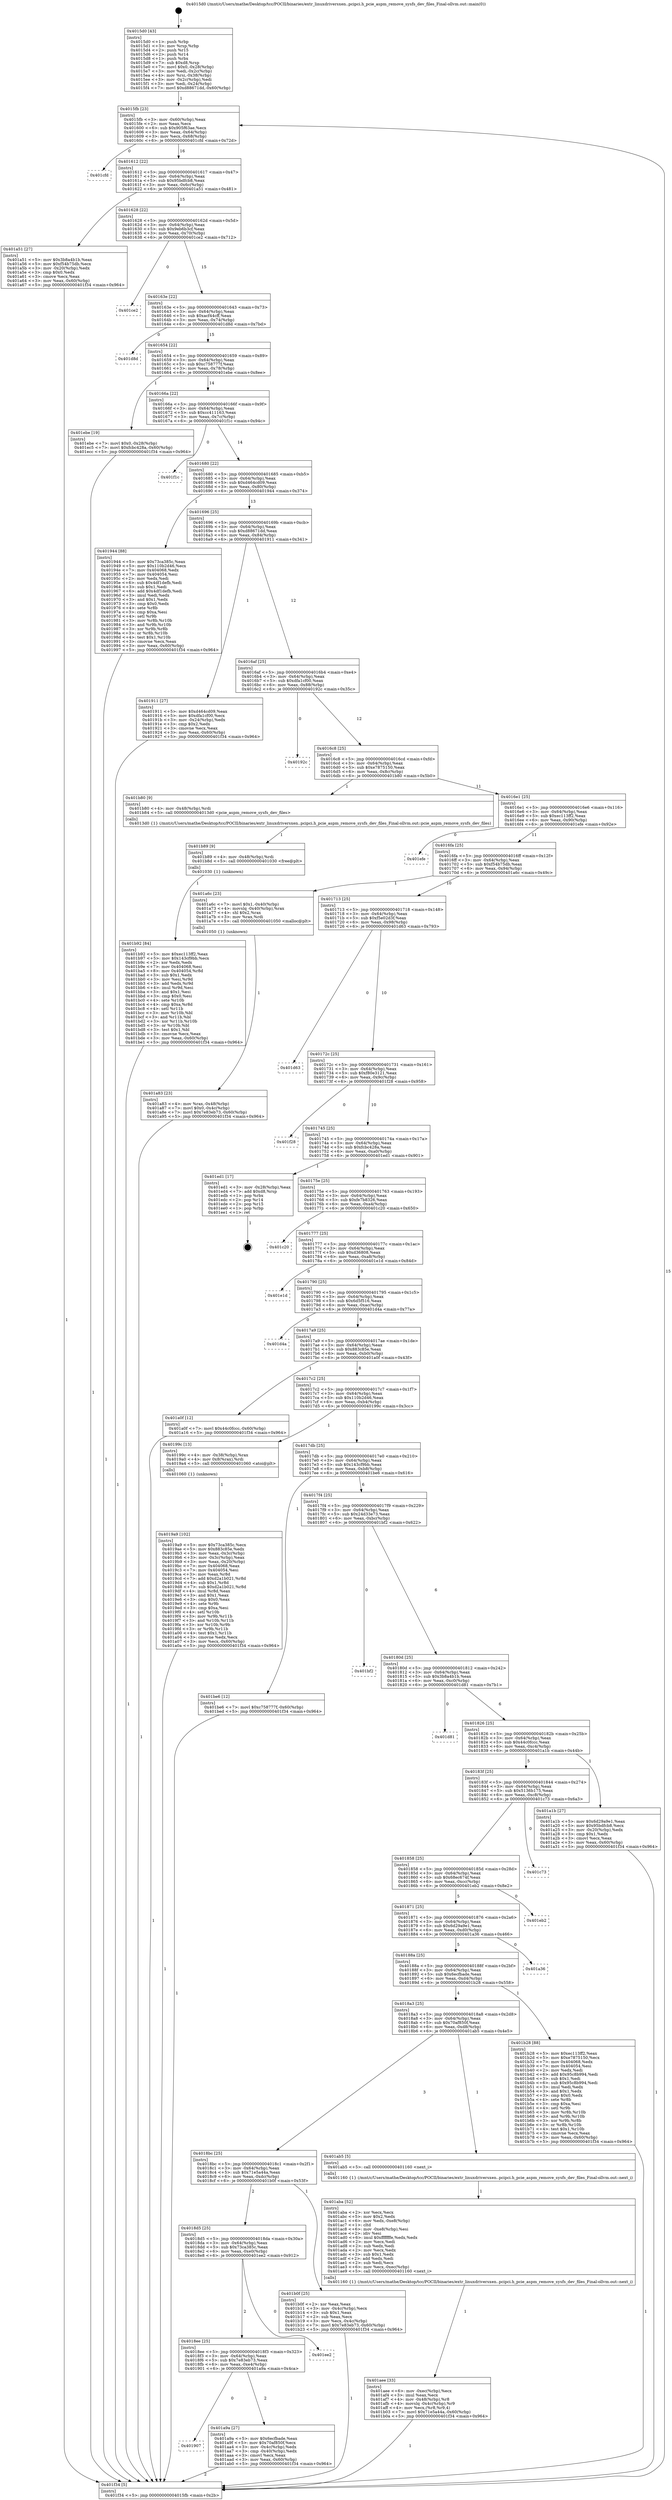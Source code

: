 digraph "0x4015d0" {
  label = "0x4015d0 (/mnt/c/Users/mathe/Desktop/tcc/POCII/binaries/extr_linuxdriversxen..pcipci.h_pcie_aspm_remove_sysfs_dev_files_Final-ollvm.out::main(0))"
  labelloc = "t"
  node[shape=record]

  Entry [label="",width=0.3,height=0.3,shape=circle,fillcolor=black,style=filled]
  "0x4015fb" [label="{
     0x4015fb [23]\l
     | [instrs]\l
     &nbsp;&nbsp;0x4015fb \<+3\>: mov -0x60(%rbp),%eax\l
     &nbsp;&nbsp;0x4015fe \<+2\>: mov %eax,%ecx\l
     &nbsp;&nbsp;0x401600 \<+6\>: sub $0x905f63ae,%ecx\l
     &nbsp;&nbsp;0x401606 \<+3\>: mov %eax,-0x64(%rbp)\l
     &nbsp;&nbsp;0x401609 \<+3\>: mov %ecx,-0x68(%rbp)\l
     &nbsp;&nbsp;0x40160c \<+6\>: je 0000000000401cfd \<main+0x72d\>\l
  }"]
  "0x401cfd" [label="{
     0x401cfd\l
  }", style=dashed]
  "0x401612" [label="{
     0x401612 [22]\l
     | [instrs]\l
     &nbsp;&nbsp;0x401612 \<+5\>: jmp 0000000000401617 \<main+0x47\>\l
     &nbsp;&nbsp;0x401617 \<+3\>: mov -0x64(%rbp),%eax\l
     &nbsp;&nbsp;0x40161a \<+5\>: sub $0x95bdfcb8,%eax\l
     &nbsp;&nbsp;0x40161f \<+3\>: mov %eax,-0x6c(%rbp)\l
     &nbsp;&nbsp;0x401622 \<+6\>: je 0000000000401a51 \<main+0x481\>\l
  }"]
  Exit [label="",width=0.3,height=0.3,shape=circle,fillcolor=black,style=filled,peripheries=2]
  "0x401a51" [label="{
     0x401a51 [27]\l
     | [instrs]\l
     &nbsp;&nbsp;0x401a51 \<+5\>: mov $0x3b8a4b1b,%eax\l
     &nbsp;&nbsp;0x401a56 \<+5\>: mov $0xf54b75db,%ecx\l
     &nbsp;&nbsp;0x401a5b \<+3\>: mov -0x20(%rbp),%edx\l
     &nbsp;&nbsp;0x401a5e \<+3\>: cmp $0x0,%edx\l
     &nbsp;&nbsp;0x401a61 \<+3\>: cmove %ecx,%eax\l
     &nbsp;&nbsp;0x401a64 \<+3\>: mov %eax,-0x60(%rbp)\l
     &nbsp;&nbsp;0x401a67 \<+5\>: jmp 0000000000401f34 \<main+0x964\>\l
  }"]
  "0x401628" [label="{
     0x401628 [22]\l
     | [instrs]\l
     &nbsp;&nbsp;0x401628 \<+5\>: jmp 000000000040162d \<main+0x5d\>\l
     &nbsp;&nbsp;0x40162d \<+3\>: mov -0x64(%rbp),%eax\l
     &nbsp;&nbsp;0x401630 \<+5\>: sub $0x9eb6b3cf,%eax\l
     &nbsp;&nbsp;0x401635 \<+3\>: mov %eax,-0x70(%rbp)\l
     &nbsp;&nbsp;0x401638 \<+6\>: je 0000000000401ce2 \<main+0x712\>\l
  }"]
  "0x401b92" [label="{
     0x401b92 [84]\l
     | [instrs]\l
     &nbsp;&nbsp;0x401b92 \<+5\>: mov $0xec113ff2,%eax\l
     &nbsp;&nbsp;0x401b97 \<+5\>: mov $0x143cf9bb,%ecx\l
     &nbsp;&nbsp;0x401b9c \<+2\>: xor %edx,%edx\l
     &nbsp;&nbsp;0x401b9e \<+7\>: mov 0x404068,%esi\l
     &nbsp;&nbsp;0x401ba5 \<+8\>: mov 0x404054,%r8d\l
     &nbsp;&nbsp;0x401bad \<+3\>: sub $0x1,%edx\l
     &nbsp;&nbsp;0x401bb0 \<+3\>: mov %esi,%r9d\l
     &nbsp;&nbsp;0x401bb3 \<+3\>: add %edx,%r9d\l
     &nbsp;&nbsp;0x401bb6 \<+4\>: imul %r9d,%esi\l
     &nbsp;&nbsp;0x401bba \<+3\>: and $0x1,%esi\l
     &nbsp;&nbsp;0x401bbd \<+3\>: cmp $0x0,%esi\l
     &nbsp;&nbsp;0x401bc0 \<+4\>: sete %r10b\l
     &nbsp;&nbsp;0x401bc4 \<+4\>: cmp $0xa,%r8d\l
     &nbsp;&nbsp;0x401bc8 \<+4\>: setl %r11b\l
     &nbsp;&nbsp;0x401bcc \<+3\>: mov %r10b,%bl\l
     &nbsp;&nbsp;0x401bcf \<+3\>: and %r11b,%bl\l
     &nbsp;&nbsp;0x401bd2 \<+3\>: xor %r11b,%r10b\l
     &nbsp;&nbsp;0x401bd5 \<+3\>: or %r10b,%bl\l
     &nbsp;&nbsp;0x401bd8 \<+3\>: test $0x1,%bl\l
     &nbsp;&nbsp;0x401bdb \<+3\>: cmovne %ecx,%eax\l
     &nbsp;&nbsp;0x401bde \<+3\>: mov %eax,-0x60(%rbp)\l
     &nbsp;&nbsp;0x401be1 \<+5\>: jmp 0000000000401f34 \<main+0x964\>\l
  }"]
  "0x401ce2" [label="{
     0x401ce2\l
  }", style=dashed]
  "0x40163e" [label="{
     0x40163e [22]\l
     | [instrs]\l
     &nbsp;&nbsp;0x40163e \<+5\>: jmp 0000000000401643 \<main+0x73\>\l
     &nbsp;&nbsp;0x401643 \<+3\>: mov -0x64(%rbp),%eax\l
     &nbsp;&nbsp;0x401646 \<+5\>: sub $0xacf44cff,%eax\l
     &nbsp;&nbsp;0x40164b \<+3\>: mov %eax,-0x74(%rbp)\l
     &nbsp;&nbsp;0x40164e \<+6\>: je 0000000000401d8d \<main+0x7bd\>\l
  }"]
  "0x401b89" [label="{
     0x401b89 [9]\l
     | [instrs]\l
     &nbsp;&nbsp;0x401b89 \<+4\>: mov -0x48(%rbp),%rdi\l
     &nbsp;&nbsp;0x401b8d \<+5\>: call 0000000000401030 \<free@plt\>\l
     | [calls]\l
     &nbsp;&nbsp;0x401030 \{1\} (unknown)\l
  }"]
  "0x401d8d" [label="{
     0x401d8d\l
  }", style=dashed]
  "0x401654" [label="{
     0x401654 [22]\l
     | [instrs]\l
     &nbsp;&nbsp;0x401654 \<+5\>: jmp 0000000000401659 \<main+0x89\>\l
     &nbsp;&nbsp;0x401659 \<+3\>: mov -0x64(%rbp),%eax\l
     &nbsp;&nbsp;0x40165c \<+5\>: sub $0xc758777f,%eax\l
     &nbsp;&nbsp;0x401661 \<+3\>: mov %eax,-0x78(%rbp)\l
     &nbsp;&nbsp;0x401664 \<+6\>: je 0000000000401ebe \<main+0x8ee\>\l
  }"]
  "0x401aee" [label="{
     0x401aee [33]\l
     | [instrs]\l
     &nbsp;&nbsp;0x401aee \<+6\>: mov -0xec(%rbp),%ecx\l
     &nbsp;&nbsp;0x401af4 \<+3\>: imul %eax,%ecx\l
     &nbsp;&nbsp;0x401af7 \<+4\>: mov -0x48(%rbp),%r8\l
     &nbsp;&nbsp;0x401afb \<+4\>: movslq -0x4c(%rbp),%r9\l
     &nbsp;&nbsp;0x401aff \<+4\>: mov %ecx,(%r8,%r9,4)\l
     &nbsp;&nbsp;0x401b03 \<+7\>: movl $0x71e5a44a,-0x60(%rbp)\l
     &nbsp;&nbsp;0x401b0a \<+5\>: jmp 0000000000401f34 \<main+0x964\>\l
  }"]
  "0x401ebe" [label="{
     0x401ebe [19]\l
     | [instrs]\l
     &nbsp;&nbsp;0x401ebe \<+7\>: movl $0x0,-0x28(%rbp)\l
     &nbsp;&nbsp;0x401ec5 \<+7\>: movl $0xfcbc428a,-0x60(%rbp)\l
     &nbsp;&nbsp;0x401ecc \<+5\>: jmp 0000000000401f34 \<main+0x964\>\l
  }"]
  "0x40166a" [label="{
     0x40166a [22]\l
     | [instrs]\l
     &nbsp;&nbsp;0x40166a \<+5\>: jmp 000000000040166f \<main+0x9f\>\l
     &nbsp;&nbsp;0x40166f \<+3\>: mov -0x64(%rbp),%eax\l
     &nbsp;&nbsp;0x401672 \<+5\>: sub $0xcc411163,%eax\l
     &nbsp;&nbsp;0x401677 \<+3\>: mov %eax,-0x7c(%rbp)\l
     &nbsp;&nbsp;0x40167a \<+6\>: je 0000000000401f1c \<main+0x94c\>\l
  }"]
  "0x401aba" [label="{
     0x401aba [52]\l
     | [instrs]\l
     &nbsp;&nbsp;0x401aba \<+2\>: xor %ecx,%ecx\l
     &nbsp;&nbsp;0x401abc \<+5\>: mov $0x2,%edx\l
     &nbsp;&nbsp;0x401ac1 \<+6\>: mov %edx,-0xe8(%rbp)\l
     &nbsp;&nbsp;0x401ac7 \<+1\>: cltd\l
     &nbsp;&nbsp;0x401ac8 \<+6\>: mov -0xe8(%rbp),%esi\l
     &nbsp;&nbsp;0x401ace \<+2\>: idiv %esi\l
     &nbsp;&nbsp;0x401ad0 \<+6\>: imul $0xfffffffe,%edx,%edx\l
     &nbsp;&nbsp;0x401ad6 \<+2\>: mov %ecx,%edi\l
     &nbsp;&nbsp;0x401ad8 \<+2\>: sub %edx,%edi\l
     &nbsp;&nbsp;0x401ada \<+2\>: mov %ecx,%edx\l
     &nbsp;&nbsp;0x401adc \<+3\>: sub $0x1,%edx\l
     &nbsp;&nbsp;0x401adf \<+2\>: add %edx,%edi\l
     &nbsp;&nbsp;0x401ae1 \<+2\>: sub %edi,%ecx\l
     &nbsp;&nbsp;0x401ae3 \<+6\>: mov %ecx,-0xec(%rbp)\l
     &nbsp;&nbsp;0x401ae9 \<+5\>: call 0000000000401160 \<next_i\>\l
     | [calls]\l
     &nbsp;&nbsp;0x401160 \{1\} (/mnt/c/Users/mathe/Desktop/tcc/POCII/binaries/extr_linuxdriversxen..pcipci.h_pcie_aspm_remove_sysfs_dev_files_Final-ollvm.out::next_i)\l
  }"]
  "0x401f1c" [label="{
     0x401f1c\l
  }", style=dashed]
  "0x401680" [label="{
     0x401680 [22]\l
     | [instrs]\l
     &nbsp;&nbsp;0x401680 \<+5\>: jmp 0000000000401685 \<main+0xb5\>\l
     &nbsp;&nbsp;0x401685 \<+3\>: mov -0x64(%rbp),%eax\l
     &nbsp;&nbsp;0x401688 \<+5\>: sub $0xd464cd09,%eax\l
     &nbsp;&nbsp;0x40168d \<+3\>: mov %eax,-0x80(%rbp)\l
     &nbsp;&nbsp;0x401690 \<+6\>: je 0000000000401944 \<main+0x374\>\l
  }"]
  "0x401907" [label="{
     0x401907\l
  }", style=dashed]
  "0x401944" [label="{
     0x401944 [88]\l
     | [instrs]\l
     &nbsp;&nbsp;0x401944 \<+5\>: mov $0x73ca385c,%eax\l
     &nbsp;&nbsp;0x401949 \<+5\>: mov $0x110b2d46,%ecx\l
     &nbsp;&nbsp;0x40194e \<+7\>: mov 0x404068,%edx\l
     &nbsp;&nbsp;0x401955 \<+7\>: mov 0x404054,%esi\l
     &nbsp;&nbsp;0x40195c \<+2\>: mov %edx,%edi\l
     &nbsp;&nbsp;0x40195e \<+6\>: sub $0x4df1defb,%edi\l
     &nbsp;&nbsp;0x401964 \<+3\>: sub $0x1,%edi\l
     &nbsp;&nbsp;0x401967 \<+6\>: add $0x4df1defb,%edi\l
     &nbsp;&nbsp;0x40196d \<+3\>: imul %edi,%edx\l
     &nbsp;&nbsp;0x401970 \<+3\>: and $0x1,%edx\l
     &nbsp;&nbsp;0x401973 \<+3\>: cmp $0x0,%edx\l
     &nbsp;&nbsp;0x401976 \<+4\>: sete %r8b\l
     &nbsp;&nbsp;0x40197a \<+3\>: cmp $0xa,%esi\l
     &nbsp;&nbsp;0x40197d \<+4\>: setl %r9b\l
     &nbsp;&nbsp;0x401981 \<+3\>: mov %r8b,%r10b\l
     &nbsp;&nbsp;0x401984 \<+3\>: and %r9b,%r10b\l
     &nbsp;&nbsp;0x401987 \<+3\>: xor %r9b,%r8b\l
     &nbsp;&nbsp;0x40198a \<+3\>: or %r8b,%r10b\l
     &nbsp;&nbsp;0x40198d \<+4\>: test $0x1,%r10b\l
     &nbsp;&nbsp;0x401991 \<+3\>: cmovne %ecx,%eax\l
     &nbsp;&nbsp;0x401994 \<+3\>: mov %eax,-0x60(%rbp)\l
     &nbsp;&nbsp;0x401997 \<+5\>: jmp 0000000000401f34 \<main+0x964\>\l
  }"]
  "0x401696" [label="{
     0x401696 [25]\l
     | [instrs]\l
     &nbsp;&nbsp;0x401696 \<+5\>: jmp 000000000040169b \<main+0xcb\>\l
     &nbsp;&nbsp;0x40169b \<+3\>: mov -0x64(%rbp),%eax\l
     &nbsp;&nbsp;0x40169e \<+5\>: sub $0xd88671dd,%eax\l
     &nbsp;&nbsp;0x4016a3 \<+6\>: mov %eax,-0x84(%rbp)\l
     &nbsp;&nbsp;0x4016a9 \<+6\>: je 0000000000401911 \<main+0x341\>\l
  }"]
  "0x401a9a" [label="{
     0x401a9a [27]\l
     | [instrs]\l
     &nbsp;&nbsp;0x401a9a \<+5\>: mov $0x6ecfbade,%eax\l
     &nbsp;&nbsp;0x401a9f \<+5\>: mov $0x70af850f,%ecx\l
     &nbsp;&nbsp;0x401aa4 \<+3\>: mov -0x4c(%rbp),%edx\l
     &nbsp;&nbsp;0x401aa7 \<+3\>: cmp -0x40(%rbp),%edx\l
     &nbsp;&nbsp;0x401aaa \<+3\>: cmovl %ecx,%eax\l
     &nbsp;&nbsp;0x401aad \<+3\>: mov %eax,-0x60(%rbp)\l
     &nbsp;&nbsp;0x401ab0 \<+5\>: jmp 0000000000401f34 \<main+0x964\>\l
  }"]
  "0x401911" [label="{
     0x401911 [27]\l
     | [instrs]\l
     &nbsp;&nbsp;0x401911 \<+5\>: mov $0xd464cd09,%eax\l
     &nbsp;&nbsp;0x401916 \<+5\>: mov $0xdfa1cf00,%ecx\l
     &nbsp;&nbsp;0x40191b \<+3\>: mov -0x24(%rbp),%edx\l
     &nbsp;&nbsp;0x40191e \<+3\>: cmp $0x2,%edx\l
     &nbsp;&nbsp;0x401921 \<+3\>: cmovne %ecx,%eax\l
     &nbsp;&nbsp;0x401924 \<+3\>: mov %eax,-0x60(%rbp)\l
     &nbsp;&nbsp;0x401927 \<+5\>: jmp 0000000000401f34 \<main+0x964\>\l
  }"]
  "0x4016af" [label="{
     0x4016af [25]\l
     | [instrs]\l
     &nbsp;&nbsp;0x4016af \<+5\>: jmp 00000000004016b4 \<main+0xe4\>\l
     &nbsp;&nbsp;0x4016b4 \<+3\>: mov -0x64(%rbp),%eax\l
     &nbsp;&nbsp;0x4016b7 \<+5\>: sub $0xdfa1cf00,%eax\l
     &nbsp;&nbsp;0x4016bc \<+6\>: mov %eax,-0x88(%rbp)\l
     &nbsp;&nbsp;0x4016c2 \<+6\>: je 000000000040192c \<main+0x35c\>\l
  }"]
  "0x401f34" [label="{
     0x401f34 [5]\l
     | [instrs]\l
     &nbsp;&nbsp;0x401f34 \<+5\>: jmp 00000000004015fb \<main+0x2b\>\l
  }"]
  "0x4015d0" [label="{
     0x4015d0 [43]\l
     | [instrs]\l
     &nbsp;&nbsp;0x4015d0 \<+1\>: push %rbp\l
     &nbsp;&nbsp;0x4015d1 \<+3\>: mov %rsp,%rbp\l
     &nbsp;&nbsp;0x4015d4 \<+2\>: push %r15\l
     &nbsp;&nbsp;0x4015d6 \<+2\>: push %r14\l
     &nbsp;&nbsp;0x4015d8 \<+1\>: push %rbx\l
     &nbsp;&nbsp;0x4015d9 \<+7\>: sub $0xd8,%rsp\l
     &nbsp;&nbsp;0x4015e0 \<+7\>: movl $0x0,-0x28(%rbp)\l
     &nbsp;&nbsp;0x4015e7 \<+3\>: mov %edi,-0x2c(%rbp)\l
     &nbsp;&nbsp;0x4015ea \<+4\>: mov %rsi,-0x38(%rbp)\l
     &nbsp;&nbsp;0x4015ee \<+3\>: mov -0x2c(%rbp),%edi\l
     &nbsp;&nbsp;0x4015f1 \<+3\>: mov %edi,-0x24(%rbp)\l
     &nbsp;&nbsp;0x4015f4 \<+7\>: movl $0xd88671dd,-0x60(%rbp)\l
  }"]
  "0x4018ee" [label="{
     0x4018ee [25]\l
     | [instrs]\l
     &nbsp;&nbsp;0x4018ee \<+5\>: jmp 00000000004018f3 \<main+0x323\>\l
     &nbsp;&nbsp;0x4018f3 \<+3\>: mov -0x64(%rbp),%eax\l
     &nbsp;&nbsp;0x4018f6 \<+5\>: sub $0x7e83eb73,%eax\l
     &nbsp;&nbsp;0x4018fb \<+6\>: mov %eax,-0xe4(%rbp)\l
     &nbsp;&nbsp;0x401901 \<+6\>: je 0000000000401a9a \<main+0x4ca\>\l
  }"]
  "0x40192c" [label="{
     0x40192c\l
  }", style=dashed]
  "0x4016c8" [label="{
     0x4016c8 [25]\l
     | [instrs]\l
     &nbsp;&nbsp;0x4016c8 \<+5\>: jmp 00000000004016cd \<main+0xfd\>\l
     &nbsp;&nbsp;0x4016cd \<+3\>: mov -0x64(%rbp),%eax\l
     &nbsp;&nbsp;0x4016d0 \<+5\>: sub $0xe7875150,%eax\l
     &nbsp;&nbsp;0x4016d5 \<+6\>: mov %eax,-0x8c(%rbp)\l
     &nbsp;&nbsp;0x4016db \<+6\>: je 0000000000401b80 \<main+0x5b0\>\l
  }"]
  "0x401ee2" [label="{
     0x401ee2\l
  }", style=dashed]
  "0x401b80" [label="{
     0x401b80 [9]\l
     | [instrs]\l
     &nbsp;&nbsp;0x401b80 \<+4\>: mov -0x48(%rbp),%rdi\l
     &nbsp;&nbsp;0x401b84 \<+5\>: call 00000000004013d0 \<pcie_aspm_remove_sysfs_dev_files\>\l
     | [calls]\l
     &nbsp;&nbsp;0x4013d0 \{1\} (/mnt/c/Users/mathe/Desktop/tcc/POCII/binaries/extr_linuxdriversxen..pcipci.h_pcie_aspm_remove_sysfs_dev_files_Final-ollvm.out::pcie_aspm_remove_sysfs_dev_files)\l
  }"]
  "0x4016e1" [label="{
     0x4016e1 [25]\l
     | [instrs]\l
     &nbsp;&nbsp;0x4016e1 \<+5\>: jmp 00000000004016e6 \<main+0x116\>\l
     &nbsp;&nbsp;0x4016e6 \<+3\>: mov -0x64(%rbp),%eax\l
     &nbsp;&nbsp;0x4016e9 \<+5\>: sub $0xec113ff2,%eax\l
     &nbsp;&nbsp;0x4016ee \<+6\>: mov %eax,-0x90(%rbp)\l
     &nbsp;&nbsp;0x4016f4 \<+6\>: je 0000000000401efe \<main+0x92e\>\l
  }"]
  "0x4018d5" [label="{
     0x4018d5 [25]\l
     | [instrs]\l
     &nbsp;&nbsp;0x4018d5 \<+5\>: jmp 00000000004018da \<main+0x30a\>\l
     &nbsp;&nbsp;0x4018da \<+3\>: mov -0x64(%rbp),%eax\l
     &nbsp;&nbsp;0x4018dd \<+5\>: sub $0x73ca385c,%eax\l
     &nbsp;&nbsp;0x4018e2 \<+6\>: mov %eax,-0xe0(%rbp)\l
     &nbsp;&nbsp;0x4018e8 \<+6\>: je 0000000000401ee2 \<main+0x912\>\l
  }"]
  "0x401efe" [label="{
     0x401efe\l
  }", style=dashed]
  "0x4016fa" [label="{
     0x4016fa [25]\l
     | [instrs]\l
     &nbsp;&nbsp;0x4016fa \<+5\>: jmp 00000000004016ff \<main+0x12f\>\l
     &nbsp;&nbsp;0x4016ff \<+3\>: mov -0x64(%rbp),%eax\l
     &nbsp;&nbsp;0x401702 \<+5\>: sub $0xf54b75db,%eax\l
     &nbsp;&nbsp;0x401707 \<+6\>: mov %eax,-0x94(%rbp)\l
     &nbsp;&nbsp;0x40170d \<+6\>: je 0000000000401a6c \<main+0x49c\>\l
  }"]
  "0x401b0f" [label="{
     0x401b0f [25]\l
     | [instrs]\l
     &nbsp;&nbsp;0x401b0f \<+2\>: xor %eax,%eax\l
     &nbsp;&nbsp;0x401b11 \<+3\>: mov -0x4c(%rbp),%ecx\l
     &nbsp;&nbsp;0x401b14 \<+3\>: sub $0x1,%eax\l
     &nbsp;&nbsp;0x401b17 \<+2\>: sub %eax,%ecx\l
     &nbsp;&nbsp;0x401b19 \<+3\>: mov %ecx,-0x4c(%rbp)\l
     &nbsp;&nbsp;0x401b1c \<+7\>: movl $0x7e83eb73,-0x60(%rbp)\l
     &nbsp;&nbsp;0x401b23 \<+5\>: jmp 0000000000401f34 \<main+0x964\>\l
  }"]
  "0x401a6c" [label="{
     0x401a6c [23]\l
     | [instrs]\l
     &nbsp;&nbsp;0x401a6c \<+7\>: movl $0x1,-0x40(%rbp)\l
     &nbsp;&nbsp;0x401a73 \<+4\>: movslq -0x40(%rbp),%rax\l
     &nbsp;&nbsp;0x401a77 \<+4\>: shl $0x2,%rax\l
     &nbsp;&nbsp;0x401a7b \<+3\>: mov %rax,%rdi\l
     &nbsp;&nbsp;0x401a7e \<+5\>: call 0000000000401050 \<malloc@plt\>\l
     | [calls]\l
     &nbsp;&nbsp;0x401050 \{1\} (unknown)\l
  }"]
  "0x401713" [label="{
     0x401713 [25]\l
     | [instrs]\l
     &nbsp;&nbsp;0x401713 \<+5\>: jmp 0000000000401718 \<main+0x148\>\l
     &nbsp;&nbsp;0x401718 \<+3\>: mov -0x64(%rbp),%eax\l
     &nbsp;&nbsp;0x40171b \<+5\>: sub $0xf5e02d3f,%eax\l
     &nbsp;&nbsp;0x401720 \<+6\>: mov %eax,-0x98(%rbp)\l
     &nbsp;&nbsp;0x401726 \<+6\>: je 0000000000401d63 \<main+0x793\>\l
  }"]
  "0x4018bc" [label="{
     0x4018bc [25]\l
     | [instrs]\l
     &nbsp;&nbsp;0x4018bc \<+5\>: jmp 00000000004018c1 \<main+0x2f1\>\l
     &nbsp;&nbsp;0x4018c1 \<+3\>: mov -0x64(%rbp),%eax\l
     &nbsp;&nbsp;0x4018c4 \<+5\>: sub $0x71e5a44a,%eax\l
     &nbsp;&nbsp;0x4018c9 \<+6\>: mov %eax,-0xdc(%rbp)\l
     &nbsp;&nbsp;0x4018cf \<+6\>: je 0000000000401b0f \<main+0x53f\>\l
  }"]
  "0x401d63" [label="{
     0x401d63\l
  }", style=dashed]
  "0x40172c" [label="{
     0x40172c [25]\l
     | [instrs]\l
     &nbsp;&nbsp;0x40172c \<+5\>: jmp 0000000000401731 \<main+0x161\>\l
     &nbsp;&nbsp;0x401731 \<+3\>: mov -0x64(%rbp),%eax\l
     &nbsp;&nbsp;0x401734 \<+5\>: sub $0xf80e3121,%eax\l
     &nbsp;&nbsp;0x401739 \<+6\>: mov %eax,-0x9c(%rbp)\l
     &nbsp;&nbsp;0x40173f \<+6\>: je 0000000000401f28 \<main+0x958\>\l
  }"]
  "0x401ab5" [label="{
     0x401ab5 [5]\l
     | [instrs]\l
     &nbsp;&nbsp;0x401ab5 \<+5\>: call 0000000000401160 \<next_i\>\l
     | [calls]\l
     &nbsp;&nbsp;0x401160 \{1\} (/mnt/c/Users/mathe/Desktop/tcc/POCII/binaries/extr_linuxdriversxen..pcipci.h_pcie_aspm_remove_sysfs_dev_files_Final-ollvm.out::next_i)\l
  }"]
  "0x401f28" [label="{
     0x401f28\l
  }", style=dashed]
  "0x401745" [label="{
     0x401745 [25]\l
     | [instrs]\l
     &nbsp;&nbsp;0x401745 \<+5\>: jmp 000000000040174a \<main+0x17a\>\l
     &nbsp;&nbsp;0x40174a \<+3\>: mov -0x64(%rbp),%eax\l
     &nbsp;&nbsp;0x40174d \<+5\>: sub $0xfcbc428a,%eax\l
     &nbsp;&nbsp;0x401752 \<+6\>: mov %eax,-0xa0(%rbp)\l
     &nbsp;&nbsp;0x401758 \<+6\>: je 0000000000401ed1 \<main+0x901\>\l
  }"]
  "0x4018a3" [label="{
     0x4018a3 [25]\l
     | [instrs]\l
     &nbsp;&nbsp;0x4018a3 \<+5\>: jmp 00000000004018a8 \<main+0x2d8\>\l
     &nbsp;&nbsp;0x4018a8 \<+3\>: mov -0x64(%rbp),%eax\l
     &nbsp;&nbsp;0x4018ab \<+5\>: sub $0x70af850f,%eax\l
     &nbsp;&nbsp;0x4018b0 \<+6\>: mov %eax,-0xd8(%rbp)\l
     &nbsp;&nbsp;0x4018b6 \<+6\>: je 0000000000401ab5 \<main+0x4e5\>\l
  }"]
  "0x401ed1" [label="{
     0x401ed1 [17]\l
     | [instrs]\l
     &nbsp;&nbsp;0x401ed1 \<+3\>: mov -0x28(%rbp),%eax\l
     &nbsp;&nbsp;0x401ed4 \<+7\>: add $0xd8,%rsp\l
     &nbsp;&nbsp;0x401edb \<+1\>: pop %rbx\l
     &nbsp;&nbsp;0x401edc \<+2\>: pop %r14\l
     &nbsp;&nbsp;0x401ede \<+2\>: pop %r15\l
     &nbsp;&nbsp;0x401ee0 \<+1\>: pop %rbp\l
     &nbsp;&nbsp;0x401ee1 \<+1\>: ret\l
  }"]
  "0x40175e" [label="{
     0x40175e [25]\l
     | [instrs]\l
     &nbsp;&nbsp;0x40175e \<+5\>: jmp 0000000000401763 \<main+0x193\>\l
     &nbsp;&nbsp;0x401763 \<+3\>: mov -0x64(%rbp),%eax\l
     &nbsp;&nbsp;0x401766 \<+5\>: sub $0xfe7b8326,%eax\l
     &nbsp;&nbsp;0x40176b \<+6\>: mov %eax,-0xa4(%rbp)\l
     &nbsp;&nbsp;0x401771 \<+6\>: je 0000000000401c20 \<main+0x650\>\l
  }"]
  "0x401b28" [label="{
     0x401b28 [88]\l
     | [instrs]\l
     &nbsp;&nbsp;0x401b28 \<+5\>: mov $0xec113ff2,%eax\l
     &nbsp;&nbsp;0x401b2d \<+5\>: mov $0xe7875150,%ecx\l
     &nbsp;&nbsp;0x401b32 \<+7\>: mov 0x404068,%edx\l
     &nbsp;&nbsp;0x401b39 \<+7\>: mov 0x404054,%esi\l
     &nbsp;&nbsp;0x401b40 \<+2\>: mov %edx,%edi\l
     &nbsp;&nbsp;0x401b42 \<+6\>: add $0x95c8b994,%edi\l
     &nbsp;&nbsp;0x401b48 \<+3\>: sub $0x1,%edi\l
     &nbsp;&nbsp;0x401b4b \<+6\>: sub $0x95c8b994,%edi\l
     &nbsp;&nbsp;0x401b51 \<+3\>: imul %edi,%edx\l
     &nbsp;&nbsp;0x401b54 \<+3\>: and $0x1,%edx\l
     &nbsp;&nbsp;0x401b57 \<+3\>: cmp $0x0,%edx\l
     &nbsp;&nbsp;0x401b5a \<+4\>: sete %r8b\l
     &nbsp;&nbsp;0x401b5e \<+3\>: cmp $0xa,%esi\l
     &nbsp;&nbsp;0x401b61 \<+4\>: setl %r9b\l
     &nbsp;&nbsp;0x401b65 \<+3\>: mov %r8b,%r10b\l
     &nbsp;&nbsp;0x401b68 \<+3\>: and %r9b,%r10b\l
     &nbsp;&nbsp;0x401b6b \<+3\>: xor %r9b,%r8b\l
     &nbsp;&nbsp;0x401b6e \<+3\>: or %r8b,%r10b\l
     &nbsp;&nbsp;0x401b71 \<+4\>: test $0x1,%r10b\l
     &nbsp;&nbsp;0x401b75 \<+3\>: cmovne %ecx,%eax\l
     &nbsp;&nbsp;0x401b78 \<+3\>: mov %eax,-0x60(%rbp)\l
     &nbsp;&nbsp;0x401b7b \<+5\>: jmp 0000000000401f34 \<main+0x964\>\l
  }"]
  "0x401c20" [label="{
     0x401c20\l
  }", style=dashed]
  "0x401777" [label="{
     0x401777 [25]\l
     | [instrs]\l
     &nbsp;&nbsp;0x401777 \<+5\>: jmp 000000000040177c \<main+0x1ac\>\l
     &nbsp;&nbsp;0x40177c \<+3\>: mov -0x64(%rbp),%eax\l
     &nbsp;&nbsp;0x40177f \<+5\>: sub $0xd36808,%eax\l
     &nbsp;&nbsp;0x401784 \<+6\>: mov %eax,-0xa8(%rbp)\l
     &nbsp;&nbsp;0x40178a \<+6\>: je 0000000000401e1d \<main+0x84d\>\l
  }"]
  "0x40188a" [label="{
     0x40188a [25]\l
     | [instrs]\l
     &nbsp;&nbsp;0x40188a \<+5\>: jmp 000000000040188f \<main+0x2bf\>\l
     &nbsp;&nbsp;0x40188f \<+3\>: mov -0x64(%rbp),%eax\l
     &nbsp;&nbsp;0x401892 \<+5\>: sub $0x6ecfbade,%eax\l
     &nbsp;&nbsp;0x401897 \<+6\>: mov %eax,-0xd4(%rbp)\l
     &nbsp;&nbsp;0x40189d \<+6\>: je 0000000000401b28 \<main+0x558\>\l
  }"]
  "0x401e1d" [label="{
     0x401e1d\l
  }", style=dashed]
  "0x401790" [label="{
     0x401790 [25]\l
     | [instrs]\l
     &nbsp;&nbsp;0x401790 \<+5\>: jmp 0000000000401795 \<main+0x1c5\>\l
     &nbsp;&nbsp;0x401795 \<+3\>: mov -0x64(%rbp),%eax\l
     &nbsp;&nbsp;0x401798 \<+5\>: sub $0x6d5f516,%eax\l
     &nbsp;&nbsp;0x40179d \<+6\>: mov %eax,-0xac(%rbp)\l
     &nbsp;&nbsp;0x4017a3 \<+6\>: je 0000000000401d4a \<main+0x77a\>\l
  }"]
  "0x401a36" [label="{
     0x401a36\l
  }", style=dashed]
  "0x401d4a" [label="{
     0x401d4a\l
  }", style=dashed]
  "0x4017a9" [label="{
     0x4017a9 [25]\l
     | [instrs]\l
     &nbsp;&nbsp;0x4017a9 \<+5\>: jmp 00000000004017ae \<main+0x1de\>\l
     &nbsp;&nbsp;0x4017ae \<+3\>: mov -0x64(%rbp),%eax\l
     &nbsp;&nbsp;0x4017b1 \<+5\>: sub $0x883c85e,%eax\l
     &nbsp;&nbsp;0x4017b6 \<+6\>: mov %eax,-0xb0(%rbp)\l
     &nbsp;&nbsp;0x4017bc \<+6\>: je 0000000000401a0f \<main+0x43f\>\l
  }"]
  "0x401871" [label="{
     0x401871 [25]\l
     | [instrs]\l
     &nbsp;&nbsp;0x401871 \<+5\>: jmp 0000000000401876 \<main+0x2a6\>\l
     &nbsp;&nbsp;0x401876 \<+3\>: mov -0x64(%rbp),%eax\l
     &nbsp;&nbsp;0x401879 \<+5\>: sub $0x6d29a9e1,%eax\l
     &nbsp;&nbsp;0x40187e \<+6\>: mov %eax,-0xd0(%rbp)\l
     &nbsp;&nbsp;0x401884 \<+6\>: je 0000000000401a36 \<main+0x466\>\l
  }"]
  "0x401a0f" [label="{
     0x401a0f [12]\l
     | [instrs]\l
     &nbsp;&nbsp;0x401a0f \<+7\>: movl $0x44c0fccc,-0x60(%rbp)\l
     &nbsp;&nbsp;0x401a16 \<+5\>: jmp 0000000000401f34 \<main+0x964\>\l
  }"]
  "0x4017c2" [label="{
     0x4017c2 [25]\l
     | [instrs]\l
     &nbsp;&nbsp;0x4017c2 \<+5\>: jmp 00000000004017c7 \<main+0x1f7\>\l
     &nbsp;&nbsp;0x4017c7 \<+3\>: mov -0x64(%rbp),%eax\l
     &nbsp;&nbsp;0x4017ca \<+5\>: sub $0x110b2d46,%eax\l
     &nbsp;&nbsp;0x4017cf \<+6\>: mov %eax,-0xb4(%rbp)\l
     &nbsp;&nbsp;0x4017d5 \<+6\>: je 000000000040199c \<main+0x3cc\>\l
  }"]
  "0x401eb2" [label="{
     0x401eb2\l
  }", style=dashed]
  "0x40199c" [label="{
     0x40199c [13]\l
     | [instrs]\l
     &nbsp;&nbsp;0x40199c \<+4\>: mov -0x38(%rbp),%rax\l
     &nbsp;&nbsp;0x4019a0 \<+4\>: mov 0x8(%rax),%rdi\l
     &nbsp;&nbsp;0x4019a4 \<+5\>: call 0000000000401060 \<atoi@plt\>\l
     | [calls]\l
     &nbsp;&nbsp;0x401060 \{1\} (unknown)\l
  }"]
  "0x4017db" [label="{
     0x4017db [25]\l
     | [instrs]\l
     &nbsp;&nbsp;0x4017db \<+5\>: jmp 00000000004017e0 \<main+0x210\>\l
     &nbsp;&nbsp;0x4017e0 \<+3\>: mov -0x64(%rbp),%eax\l
     &nbsp;&nbsp;0x4017e3 \<+5\>: sub $0x143cf9bb,%eax\l
     &nbsp;&nbsp;0x4017e8 \<+6\>: mov %eax,-0xb8(%rbp)\l
     &nbsp;&nbsp;0x4017ee \<+6\>: je 0000000000401be6 \<main+0x616\>\l
  }"]
  "0x4019a9" [label="{
     0x4019a9 [102]\l
     | [instrs]\l
     &nbsp;&nbsp;0x4019a9 \<+5\>: mov $0x73ca385c,%ecx\l
     &nbsp;&nbsp;0x4019ae \<+5\>: mov $0x883c85e,%edx\l
     &nbsp;&nbsp;0x4019b3 \<+3\>: mov %eax,-0x3c(%rbp)\l
     &nbsp;&nbsp;0x4019b6 \<+3\>: mov -0x3c(%rbp),%eax\l
     &nbsp;&nbsp;0x4019b9 \<+3\>: mov %eax,-0x20(%rbp)\l
     &nbsp;&nbsp;0x4019bc \<+7\>: mov 0x404068,%eax\l
     &nbsp;&nbsp;0x4019c3 \<+7\>: mov 0x404054,%esi\l
     &nbsp;&nbsp;0x4019ca \<+3\>: mov %eax,%r8d\l
     &nbsp;&nbsp;0x4019cd \<+7\>: add $0xd2a1b021,%r8d\l
     &nbsp;&nbsp;0x4019d4 \<+4\>: sub $0x1,%r8d\l
     &nbsp;&nbsp;0x4019d8 \<+7\>: sub $0xd2a1b021,%r8d\l
     &nbsp;&nbsp;0x4019df \<+4\>: imul %r8d,%eax\l
     &nbsp;&nbsp;0x4019e3 \<+3\>: and $0x1,%eax\l
     &nbsp;&nbsp;0x4019e6 \<+3\>: cmp $0x0,%eax\l
     &nbsp;&nbsp;0x4019e9 \<+4\>: sete %r9b\l
     &nbsp;&nbsp;0x4019ed \<+3\>: cmp $0xa,%esi\l
     &nbsp;&nbsp;0x4019f0 \<+4\>: setl %r10b\l
     &nbsp;&nbsp;0x4019f4 \<+3\>: mov %r9b,%r11b\l
     &nbsp;&nbsp;0x4019f7 \<+3\>: and %r10b,%r11b\l
     &nbsp;&nbsp;0x4019fa \<+3\>: xor %r10b,%r9b\l
     &nbsp;&nbsp;0x4019fd \<+3\>: or %r9b,%r11b\l
     &nbsp;&nbsp;0x401a00 \<+4\>: test $0x1,%r11b\l
     &nbsp;&nbsp;0x401a04 \<+3\>: cmovne %edx,%ecx\l
     &nbsp;&nbsp;0x401a07 \<+3\>: mov %ecx,-0x60(%rbp)\l
     &nbsp;&nbsp;0x401a0a \<+5\>: jmp 0000000000401f34 \<main+0x964\>\l
  }"]
  "0x401858" [label="{
     0x401858 [25]\l
     | [instrs]\l
     &nbsp;&nbsp;0x401858 \<+5\>: jmp 000000000040185d \<main+0x28d\>\l
     &nbsp;&nbsp;0x40185d \<+3\>: mov -0x64(%rbp),%eax\l
     &nbsp;&nbsp;0x401860 \<+5\>: sub $0x68ec674f,%eax\l
     &nbsp;&nbsp;0x401865 \<+6\>: mov %eax,-0xcc(%rbp)\l
     &nbsp;&nbsp;0x40186b \<+6\>: je 0000000000401eb2 \<main+0x8e2\>\l
  }"]
  "0x401be6" [label="{
     0x401be6 [12]\l
     | [instrs]\l
     &nbsp;&nbsp;0x401be6 \<+7\>: movl $0xc758777f,-0x60(%rbp)\l
     &nbsp;&nbsp;0x401bed \<+5\>: jmp 0000000000401f34 \<main+0x964\>\l
  }"]
  "0x4017f4" [label="{
     0x4017f4 [25]\l
     | [instrs]\l
     &nbsp;&nbsp;0x4017f4 \<+5\>: jmp 00000000004017f9 \<main+0x229\>\l
     &nbsp;&nbsp;0x4017f9 \<+3\>: mov -0x64(%rbp),%eax\l
     &nbsp;&nbsp;0x4017fc \<+5\>: sub $0x24d33e73,%eax\l
     &nbsp;&nbsp;0x401801 \<+6\>: mov %eax,-0xbc(%rbp)\l
     &nbsp;&nbsp;0x401807 \<+6\>: je 0000000000401bf2 \<main+0x622\>\l
  }"]
  "0x401c73" [label="{
     0x401c73\l
  }", style=dashed]
  "0x401bf2" [label="{
     0x401bf2\l
  }", style=dashed]
  "0x40180d" [label="{
     0x40180d [25]\l
     | [instrs]\l
     &nbsp;&nbsp;0x40180d \<+5\>: jmp 0000000000401812 \<main+0x242\>\l
     &nbsp;&nbsp;0x401812 \<+3\>: mov -0x64(%rbp),%eax\l
     &nbsp;&nbsp;0x401815 \<+5\>: sub $0x3b8a4b1b,%eax\l
     &nbsp;&nbsp;0x40181a \<+6\>: mov %eax,-0xc0(%rbp)\l
     &nbsp;&nbsp;0x401820 \<+6\>: je 0000000000401d81 \<main+0x7b1\>\l
  }"]
  "0x401a83" [label="{
     0x401a83 [23]\l
     | [instrs]\l
     &nbsp;&nbsp;0x401a83 \<+4\>: mov %rax,-0x48(%rbp)\l
     &nbsp;&nbsp;0x401a87 \<+7\>: movl $0x0,-0x4c(%rbp)\l
     &nbsp;&nbsp;0x401a8e \<+7\>: movl $0x7e83eb73,-0x60(%rbp)\l
     &nbsp;&nbsp;0x401a95 \<+5\>: jmp 0000000000401f34 \<main+0x964\>\l
  }"]
  "0x401d81" [label="{
     0x401d81\l
  }", style=dashed]
  "0x401826" [label="{
     0x401826 [25]\l
     | [instrs]\l
     &nbsp;&nbsp;0x401826 \<+5\>: jmp 000000000040182b \<main+0x25b\>\l
     &nbsp;&nbsp;0x40182b \<+3\>: mov -0x64(%rbp),%eax\l
     &nbsp;&nbsp;0x40182e \<+5\>: sub $0x44c0fccc,%eax\l
     &nbsp;&nbsp;0x401833 \<+6\>: mov %eax,-0xc4(%rbp)\l
     &nbsp;&nbsp;0x401839 \<+6\>: je 0000000000401a1b \<main+0x44b\>\l
  }"]
  "0x40183f" [label="{
     0x40183f [25]\l
     | [instrs]\l
     &nbsp;&nbsp;0x40183f \<+5\>: jmp 0000000000401844 \<main+0x274\>\l
     &nbsp;&nbsp;0x401844 \<+3\>: mov -0x64(%rbp),%eax\l
     &nbsp;&nbsp;0x401847 \<+5\>: sub $0x5136b175,%eax\l
     &nbsp;&nbsp;0x40184c \<+6\>: mov %eax,-0xc8(%rbp)\l
     &nbsp;&nbsp;0x401852 \<+6\>: je 0000000000401c73 \<main+0x6a3\>\l
  }"]
  "0x401a1b" [label="{
     0x401a1b [27]\l
     | [instrs]\l
     &nbsp;&nbsp;0x401a1b \<+5\>: mov $0x6d29a9e1,%eax\l
     &nbsp;&nbsp;0x401a20 \<+5\>: mov $0x95bdfcb8,%ecx\l
     &nbsp;&nbsp;0x401a25 \<+3\>: mov -0x20(%rbp),%edx\l
     &nbsp;&nbsp;0x401a28 \<+3\>: cmp $0x1,%edx\l
     &nbsp;&nbsp;0x401a2b \<+3\>: cmovl %ecx,%eax\l
     &nbsp;&nbsp;0x401a2e \<+3\>: mov %eax,-0x60(%rbp)\l
     &nbsp;&nbsp;0x401a31 \<+5\>: jmp 0000000000401f34 \<main+0x964\>\l
  }"]
  Entry -> "0x4015d0" [label=" 1"]
  "0x4015fb" -> "0x401cfd" [label=" 0"]
  "0x4015fb" -> "0x401612" [label=" 16"]
  "0x401ed1" -> Exit [label=" 1"]
  "0x401612" -> "0x401a51" [label=" 1"]
  "0x401612" -> "0x401628" [label=" 15"]
  "0x401ebe" -> "0x401f34" [label=" 1"]
  "0x401628" -> "0x401ce2" [label=" 0"]
  "0x401628" -> "0x40163e" [label=" 15"]
  "0x401be6" -> "0x401f34" [label=" 1"]
  "0x40163e" -> "0x401d8d" [label=" 0"]
  "0x40163e" -> "0x401654" [label=" 15"]
  "0x401b92" -> "0x401f34" [label=" 1"]
  "0x401654" -> "0x401ebe" [label=" 1"]
  "0x401654" -> "0x40166a" [label=" 14"]
  "0x401b89" -> "0x401b92" [label=" 1"]
  "0x40166a" -> "0x401f1c" [label=" 0"]
  "0x40166a" -> "0x401680" [label=" 14"]
  "0x401b80" -> "0x401b89" [label=" 1"]
  "0x401680" -> "0x401944" [label=" 1"]
  "0x401680" -> "0x401696" [label=" 13"]
  "0x401b28" -> "0x401f34" [label=" 1"]
  "0x401696" -> "0x401911" [label=" 1"]
  "0x401696" -> "0x4016af" [label=" 12"]
  "0x401911" -> "0x401f34" [label=" 1"]
  "0x4015d0" -> "0x4015fb" [label=" 1"]
  "0x401f34" -> "0x4015fb" [label=" 15"]
  "0x401944" -> "0x401f34" [label=" 1"]
  "0x401b0f" -> "0x401f34" [label=" 1"]
  "0x4016af" -> "0x40192c" [label=" 0"]
  "0x4016af" -> "0x4016c8" [label=" 12"]
  "0x401aba" -> "0x401aee" [label=" 1"]
  "0x4016c8" -> "0x401b80" [label=" 1"]
  "0x4016c8" -> "0x4016e1" [label=" 11"]
  "0x401ab5" -> "0x401aba" [label=" 1"]
  "0x4016e1" -> "0x401efe" [label=" 0"]
  "0x4016e1" -> "0x4016fa" [label=" 11"]
  "0x4018ee" -> "0x401907" [label=" 0"]
  "0x4016fa" -> "0x401a6c" [label=" 1"]
  "0x4016fa" -> "0x401713" [label=" 10"]
  "0x4018ee" -> "0x401a9a" [label=" 2"]
  "0x401713" -> "0x401d63" [label=" 0"]
  "0x401713" -> "0x40172c" [label=" 10"]
  "0x4018d5" -> "0x4018ee" [label=" 2"]
  "0x40172c" -> "0x401f28" [label=" 0"]
  "0x40172c" -> "0x401745" [label=" 10"]
  "0x4018d5" -> "0x401ee2" [label=" 0"]
  "0x401745" -> "0x401ed1" [label=" 1"]
  "0x401745" -> "0x40175e" [label=" 9"]
  "0x4018bc" -> "0x4018d5" [label=" 2"]
  "0x40175e" -> "0x401c20" [label=" 0"]
  "0x40175e" -> "0x401777" [label=" 9"]
  "0x4018bc" -> "0x401b0f" [label=" 1"]
  "0x401777" -> "0x401e1d" [label=" 0"]
  "0x401777" -> "0x401790" [label=" 9"]
  "0x4018a3" -> "0x4018bc" [label=" 3"]
  "0x401790" -> "0x401d4a" [label=" 0"]
  "0x401790" -> "0x4017a9" [label=" 9"]
  "0x4018a3" -> "0x401ab5" [label=" 1"]
  "0x4017a9" -> "0x401a0f" [label=" 1"]
  "0x4017a9" -> "0x4017c2" [label=" 8"]
  "0x40188a" -> "0x4018a3" [label=" 4"]
  "0x4017c2" -> "0x40199c" [label=" 1"]
  "0x4017c2" -> "0x4017db" [label=" 7"]
  "0x40199c" -> "0x4019a9" [label=" 1"]
  "0x4019a9" -> "0x401f34" [label=" 1"]
  "0x401a0f" -> "0x401f34" [label=" 1"]
  "0x40188a" -> "0x401b28" [label=" 1"]
  "0x4017db" -> "0x401be6" [label=" 1"]
  "0x4017db" -> "0x4017f4" [label=" 6"]
  "0x401871" -> "0x40188a" [label=" 5"]
  "0x4017f4" -> "0x401bf2" [label=" 0"]
  "0x4017f4" -> "0x40180d" [label=" 6"]
  "0x401871" -> "0x401a36" [label=" 0"]
  "0x40180d" -> "0x401d81" [label=" 0"]
  "0x40180d" -> "0x401826" [label=" 6"]
  "0x401858" -> "0x401871" [label=" 5"]
  "0x401826" -> "0x401a1b" [label=" 1"]
  "0x401826" -> "0x40183f" [label=" 5"]
  "0x401a1b" -> "0x401f34" [label=" 1"]
  "0x401a51" -> "0x401f34" [label=" 1"]
  "0x401a6c" -> "0x401a83" [label=" 1"]
  "0x401a83" -> "0x401f34" [label=" 1"]
  "0x401a9a" -> "0x401f34" [label=" 2"]
  "0x40183f" -> "0x401c73" [label=" 0"]
  "0x40183f" -> "0x401858" [label=" 5"]
  "0x401aee" -> "0x401f34" [label=" 1"]
  "0x401858" -> "0x401eb2" [label=" 0"]
}
